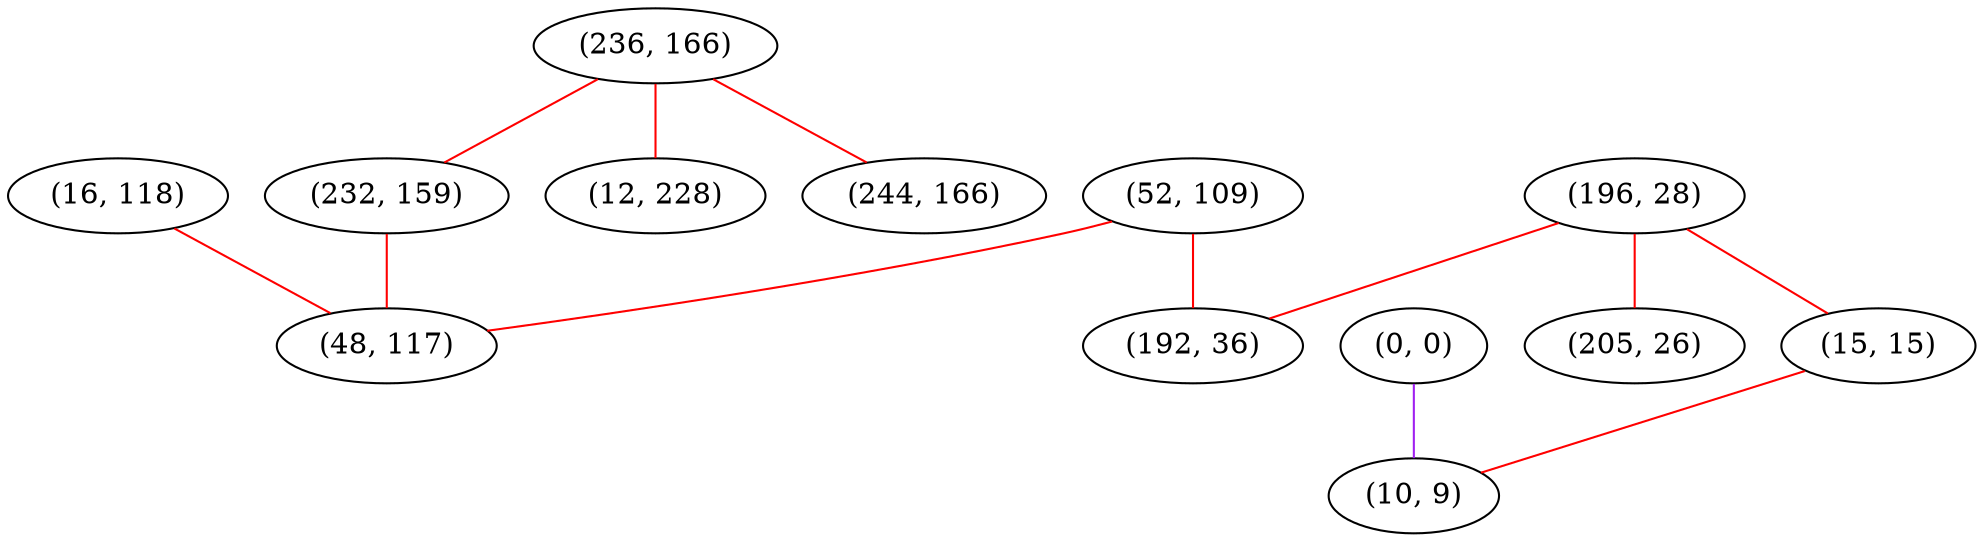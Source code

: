 graph "" {
"(52, 109)";
"(196, 28)";
"(205, 26)";
"(236, 166)";
"(232, 159)";
"(16, 118)";
"(12, 228)";
"(48, 117)";
"(244, 166)";
"(192, 36)";
"(0, 0)";
"(15, 15)";
"(10, 9)";
"(52, 109)" -- "(48, 117)"  [color=red, key=0, weight=1];
"(52, 109)" -- "(192, 36)"  [color=red, key=0, weight=1];
"(196, 28)" -- "(205, 26)"  [color=red, key=0, weight=1];
"(196, 28)" -- "(15, 15)"  [color=red, key=0, weight=1];
"(196, 28)" -- "(192, 36)"  [color=red, key=0, weight=1];
"(236, 166)" -- "(12, 228)"  [color=red, key=0, weight=1];
"(236, 166)" -- "(244, 166)"  [color=red, key=0, weight=1];
"(236, 166)" -- "(232, 159)"  [color=red, key=0, weight=1];
"(232, 159)" -- "(48, 117)"  [color=red, key=0, weight=1];
"(16, 118)" -- "(48, 117)"  [color=red, key=0, weight=1];
"(0, 0)" -- "(10, 9)"  [color=purple, key=0, weight=4];
"(15, 15)" -- "(10, 9)"  [color=red, key=0, weight=1];
}
